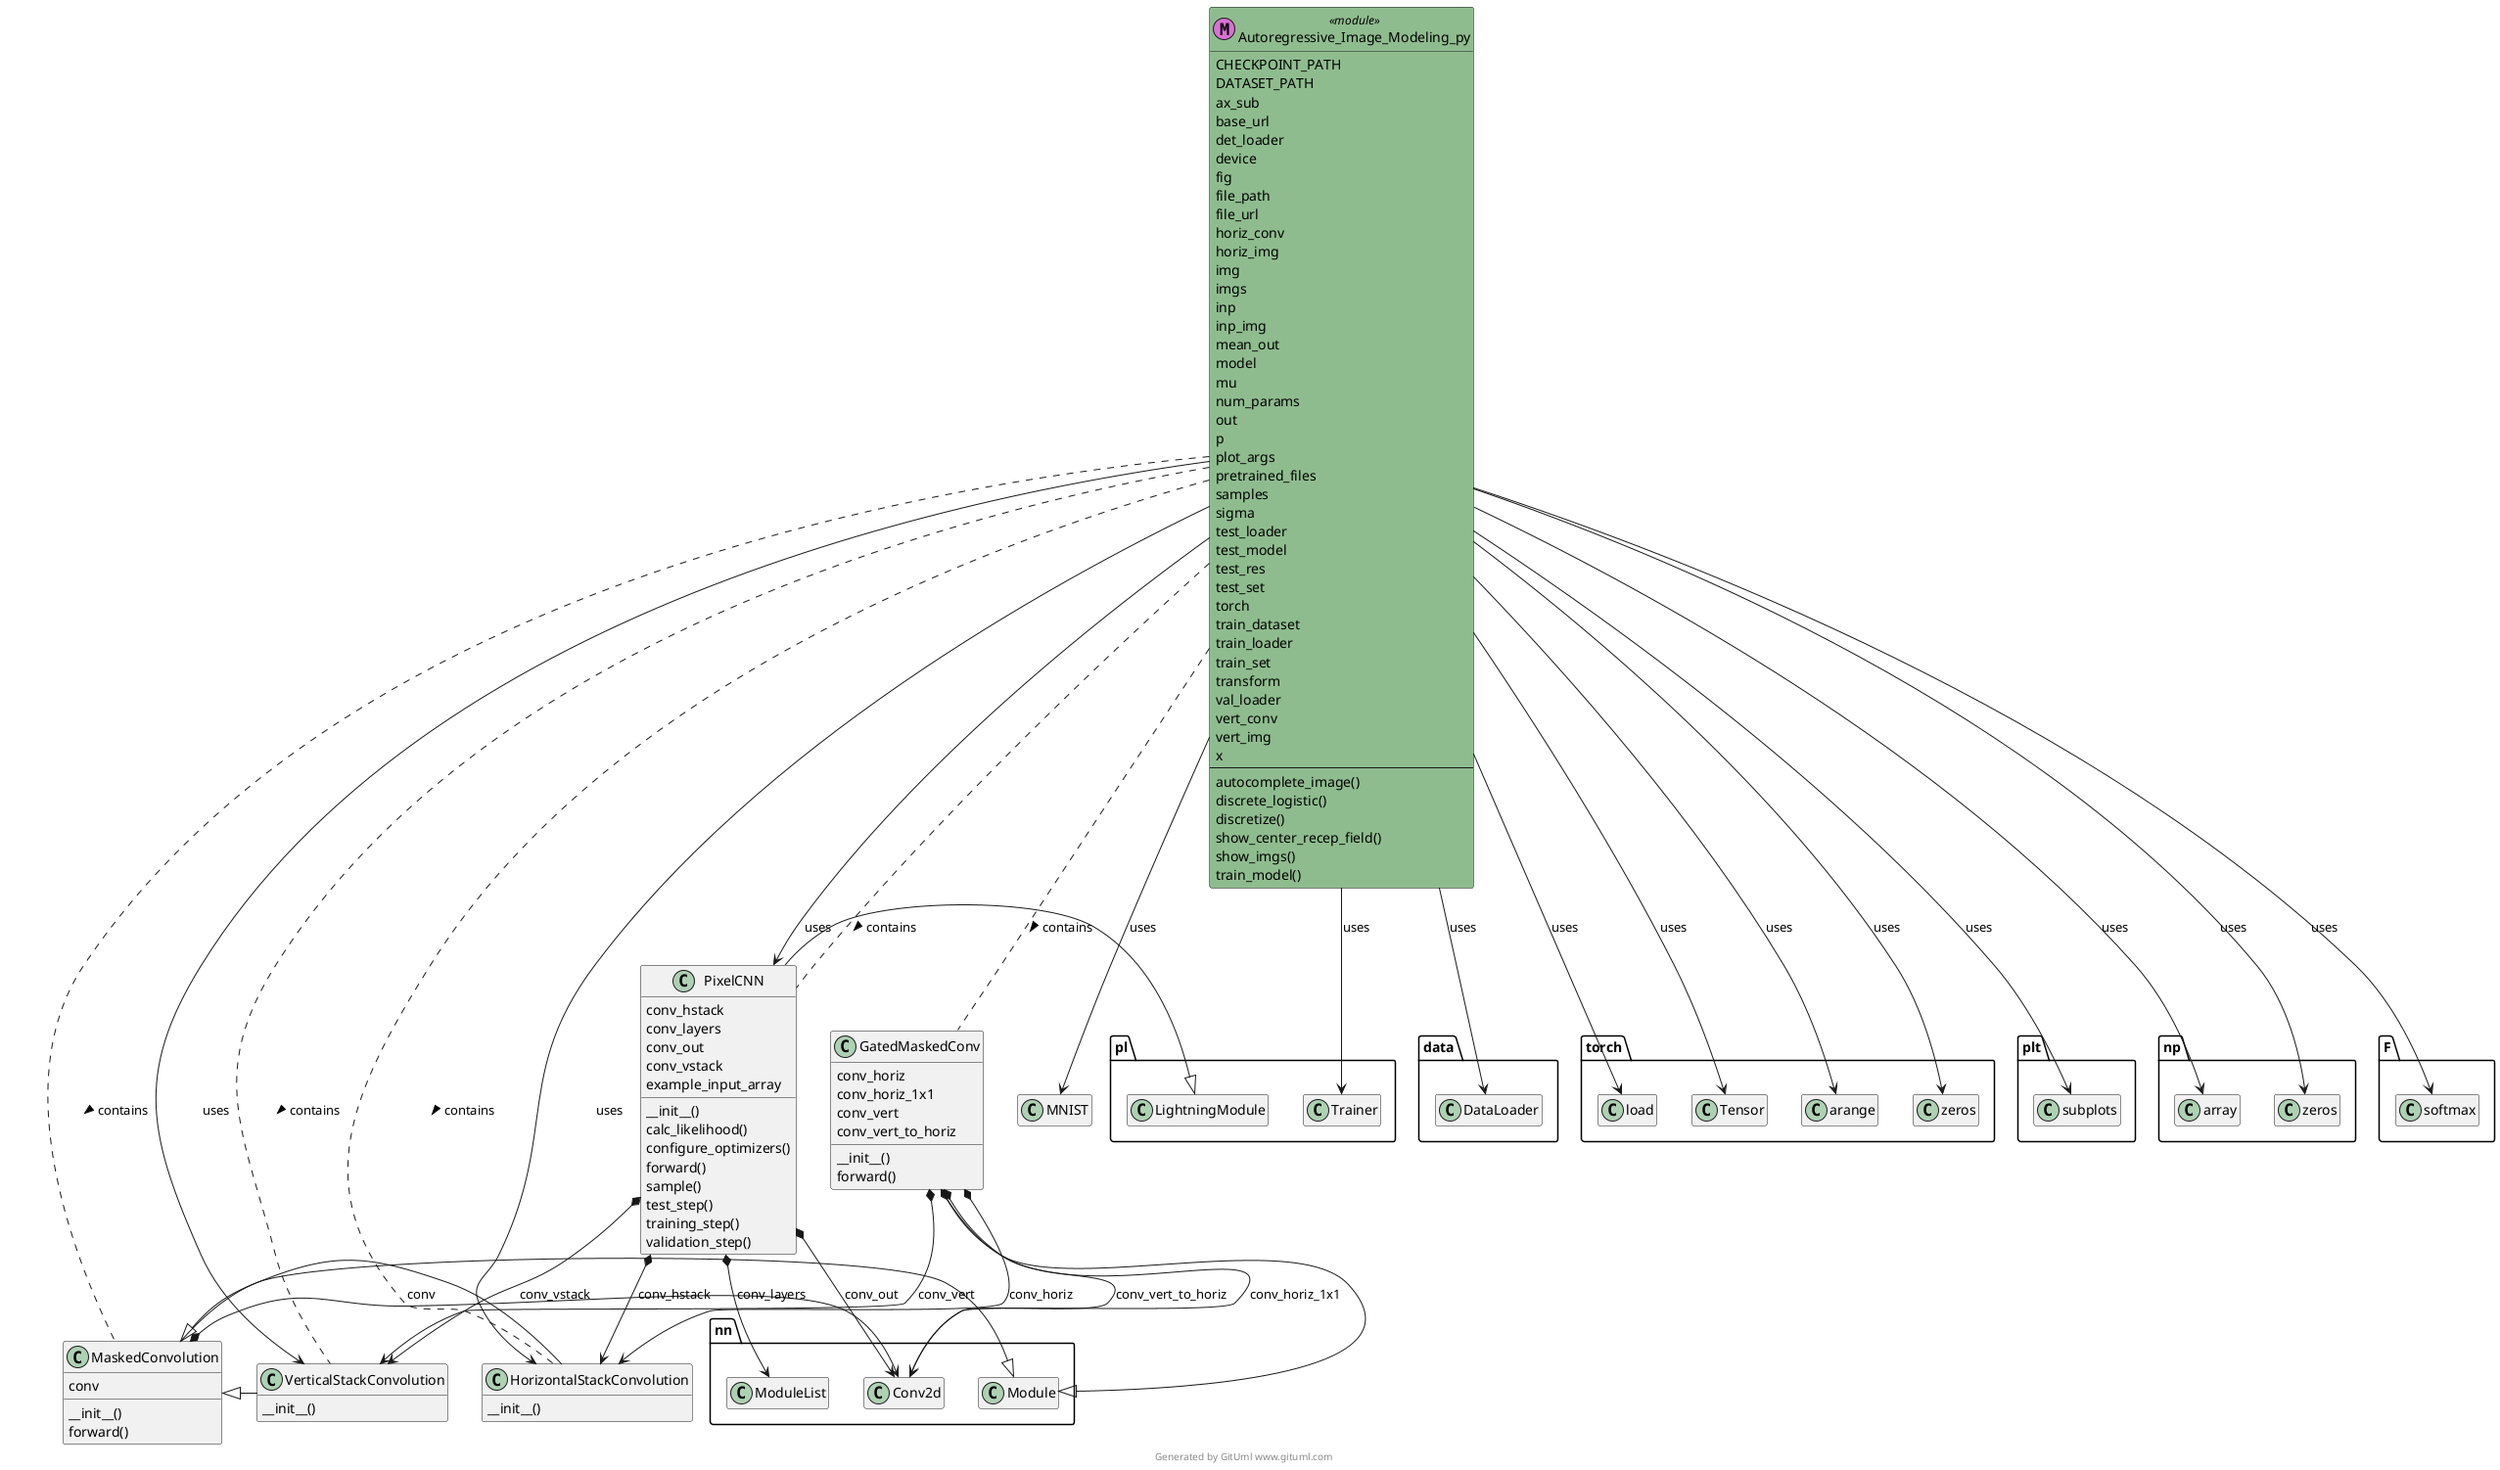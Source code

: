 @startuml
class MaskedConvolution {
    conv
    __init__()
    forward()
}

nn.Module <|- MaskedConvolution
MaskedConvolution *--> nn.Conv2d : conv

class VerticalStackConvolution {
    __init__()
}

MaskedConvolution <|- VerticalStackConvolution

class HorizontalStackConvolution {
    __init__()
}

MaskedConvolution <|- HorizontalStackConvolution

class GatedMaskedConv {
    conv_horiz
    conv_horiz_1x1
    conv_vert
    conv_vert_to_horiz
    __init__()
    forward()
}

nn.Module <|- GatedMaskedConv
GatedMaskedConv *--> VerticalStackConvolution : conv_vert
GatedMaskedConv *--> HorizontalStackConvolution : conv_horiz
GatedMaskedConv *--> nn.Conv2d : conv_vert_to_horiz
GatedMaskedConv *--> nn.Conv2d : conv_horiz_1x1

class PixelCNN {
    conv_hstack
    conv_layers
    conv_out
    conv_vstack
    example_input_array
    __init__()
    calc_likelihood()
    configure_optimizers()
    forward()
    sample()
    test_step()
    training_step()
    validation_step()
}

pl.LightningModule <|- PixelCNN
PixelCNN *--> VerticalStackConvolution : conv_vstack
PixelCNN *--> HorizontalStackConvolution : conv_hstack
PixelCNN *--> nn.ModuleList : conv_layers
PixelCNN *--> nn.Conv2d : conv_out
class Autoregressive_Image_Modeling_py <<module>> << (M,orchid) >> #DarkSeaGreen {
    CHECKPOINT_PATH
    DATASET_PATH
    ax_sub
    base_url
    det_loader
    device
    fig
    file_path
    file_url
    horiz_conv
    horiz_img
    img
    imgs
    inp
    inp_img
    mean_out
    model
    mu
    num_params
    out
    p
    plot_args
    pretrained_files
    samples
    sigma
    test_loader
    test_model
    test_res
    test_set
    torch
    train_dataset
    train_loader
    train_set
    transform
    val_loader
    vert_conv
    vert_img
    x
    ---
    autocomplete_image()
    discrete_logistic()
    discretize()
    show_center_recep_field()
    show_imgs()
    train_model()
}

Autoregressive_Image_Modeling_py .. MaskedConvolution : contains >
Autoregressive_Image_Modeling_py .. VerticalStackConvolution : contains >
Autoregressive_Image_Modeling_py .. HorizontalStackConvolution : contains >
Autoregressive_Image_Modeling_py .. GatedMaskedConv : contains >
Autoregressive_Image_Modeling_py .. PixelCNN : contains >
Autoregressive_Image_Modeling_py --> MNIST : uses
Autoregressive_Image_Modeling_py --> data.DataLoader : uses
Autoregressive_Image_Modeling_py --> torch.zeros : uses
Autoregressive_Image_Modeling_py --> plt.subplots : uses
Autoregressive_Image_Modeling_py --> np.zeros : uses
Autoregressive_Image_Modeling_py --> np.array : uses
Autoregressive_Image_Modeling_py --> HorizontalStackConvolution : uses
Autoregressive_Image_Modeling_py --> VerticalStackConvolution : uses
Autoregressive_Image_Modeling_py --> PixelCNN : uses
Autoregressive_Image_Modeling_py --> pl.Trainer : uses
Autoregressive_Image_Modeling_py --> torch.load : uses
Autoregressive_Image_Modeling_py --> F.softmax : uses
Autoregressive_Image_Modeling_py --> torch.Tensor : uses
Autoregressive_Image_Modeling_py --> torch.arange : uses
center footer Generated by GitUml www.gituml.com
hide empty members
@enduml
